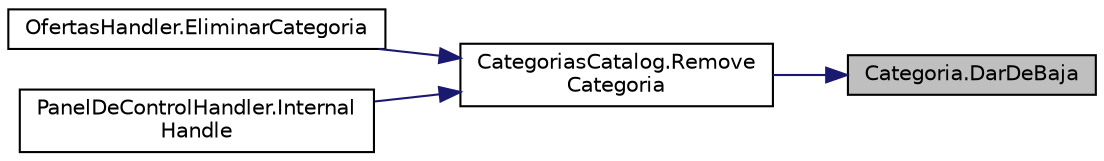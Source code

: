 digraph "Categoria.DarDeBaja"
{
 // INTERACTIVE_SVG=YES
 // LATEX_PDF_SIZE
  edge [fontname="Helvetica",fontsize="10",labelfontname="Helvetica",labelfontsize="10"];
  node [fontname="Helvetica",fontsize="10",shape=record];
  rankdir="RL";
  Node1 [label="Categoria.DarDeBaja",height=0.2,width=0.4,color="black", fillcolor="grey75", style="filled", fontcolor="black",tooltip="Método para dar de baja la categoría."];
  Node1 -> Node2 [dir="back",color="midnightblue",fontsize="10",style="solid",fontname="Helvetica"];
  Node2 [label="CategoriasCatalog.Remove\lCategoria",height=0.2,width=0.4,color="black", fillcolor="white", style="filled",URL="$classCategoriasCatalog.html#ad0b5c36522f6c81c69aceea4c07c9ac0",tooltip="Método para eliminar una categoría."];
  Node2 -> Node3 [dir="back",color="midnightblue",fontsize="10",style="solid",fontname="Helvetica"];
  Node3 [label="OfertasHandler.EliminarCategoria",height=0.2,width=0.4,color="black", fillcolor="white", style="filled",URL="$classOfertasHandler.html#a5e4a2a347fd4f2861d3d976bef9844c1",tooltip="Método para eliminar una categoría."];
  Node2 -> Node4 [dir="back",color="midnightblue",fontsize="10",style="solid",fontname="Helvetica"];
  Node4 [label="PanelDeControlHandler.Internal\lHandle",height=0.2,width=0.4,color="black", fillcolor="white", style="filled",URL="$classPanelDeControlHandler.html#a30658d59450bfd0528572c30ee7af021",tooltip="Procesamiento de los mensajes."];
}
